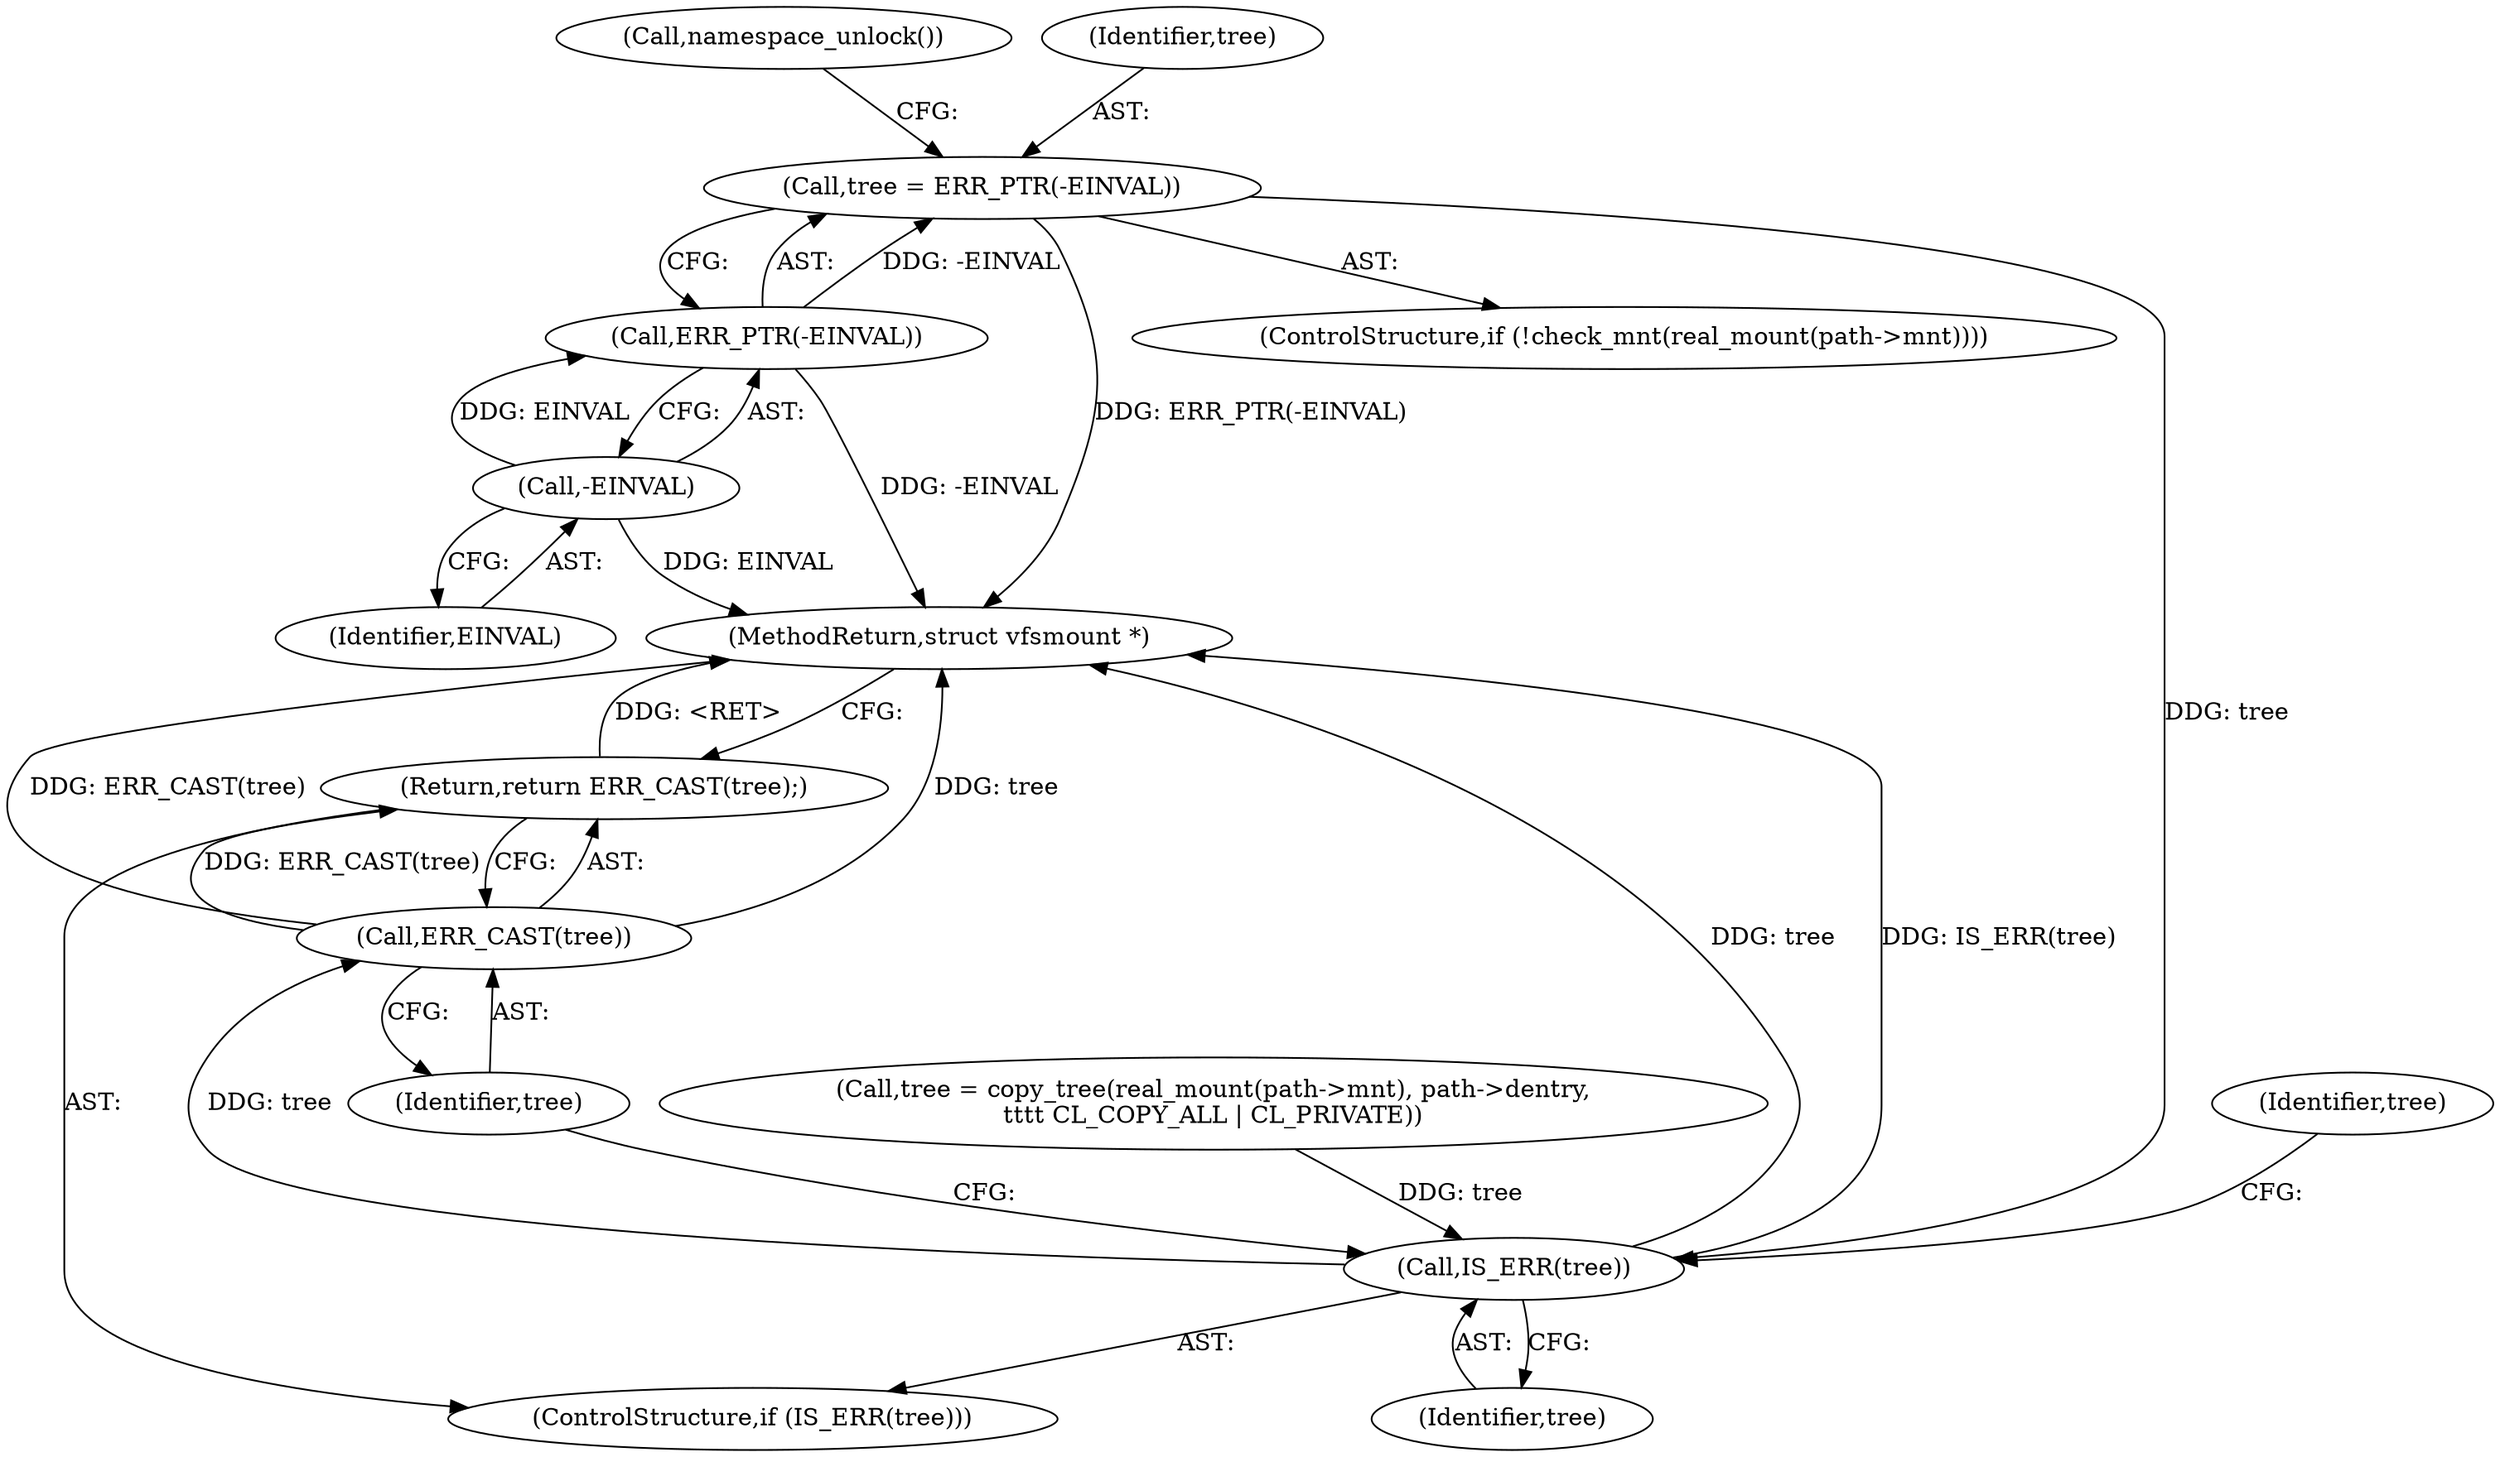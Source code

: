 digraph "0_linux_cd4a40174b71acd021877341684d8bb1dc8ea4ae@pointer" {
"1000112" [label="(Call,tree = ERR_PTR(-EINVAL))"];
"1000114" [label="(Call,ERR_PTR(-EINVAL))"];
"1000115" [label="(Call,-EINVAL)"];
"1000133" [label="(Call,IS_ERR(tree))"];
"1000136" [label="(Call,ERR_CAST(tree))"];
"1000135" [label="(Return,return ERR_CAST(tree);)"];
"1000133" [label="(Call,IS_ERR(tree))"];
"1000118" [label="(Call,tree = copy_tree(real_mount(path->mnt), path->dentry,\n\t\t\t\t CL_COPY_ALL | CL_PRIVATE))"];
"1000141" [label="(Identifier,tree)"];
"1000105" [label="(ControlStructure,if (!check_mnt(real_mount(path->mnt))))"];
"1000131" [label="(Call,namespace_unlock())"];
"1000112" [label="(Call,tree = ERR_PTR(-EINVAL))"];
"1000113" [label="(Identifier,tree)"];
"1000116" [label="(Identifier,EINVAL)"];
"1000132" [label="(ControlStructure,if (IS_ERR(tree)))"];
"1000135" [label="(Return,return ERR_CAST(tree);)"];
"1000137" [label="(Identifier,tree)"];
"1000136" [label="(Call,ERR_CAST(tree))"];
"1000143" [label="(MethodReturn,struct vfsmount *)"];
"1000114" [label="(Call,ERR_PTR(-EINVAL))"];
"1000134" [label="(Identifier,tree)"];
"1000115" [label="(Call,-EINVAL)"];
"1000112" -> "1000105"  [label="AST: "];
"1000112" -> "1000114"  [label="CFG: "];
"1000113" -> "1000112"  [label="AST: "];
"1000114" -> "1000112"  [label="AST: "];
"1000131" -> "1000112"  [label="CFG: "];
"1000112" -> "1000143"  [label="DDG: ERR_PTR(-EINVAL)"];
"1000114" -> "1000112"  [label="DDG: -EINVAL"];
"1000112" -> "1000133"  [label="DDG: tree"];
"1000114" -> "1000115"  [label="CFG: "];
"1000115" -> "1000114"  [label="AST: "];
"1000114" -> "1000143"  [label="DDG: -EINVAL"];
"1000115" -> "1000114"  [label="DDG: EINVAL"];
"1000115" -> "1000116"  [label="CFG: "];
"1000116" -> "1000115"  [label="AST: "];
"1000115" -> "1000143"  [label="DDG: EINVAL"];
"1000133" -> "1000132"  [label="AST: "];
"1000133" -> "1000134"  [label="CFG: "];
"1000134" -> "1000133"  [label="AST: "];
"1000137" -> "1000133"  [label="CFG: "];
"1000141" -> "1000133"  [label="CFG: "];
"1000133" -> "1000143"  [label="DDG: tree"];
"1000133" -> "1000143"  [label="DDG: IS_ERR(tree)"];
"1000118" -> "1000133"  [label="DDG: tree"];
"1000133" -> "1000136"  [label="DDG: tree"];
"1000136" -> "1000135"  [label="AST: "];
"1000136" -> "1000137"  [label="CFG: "];
"1000137" -> "1000136"  [label="AST: "];
"1000135" -> "1000136"  [label="CFG: "];
"1000136" -> "1000143"  [label="DDG: ERR_CAST(tree)"];
"1000136" -> "1000143"  [label="DDG: tree"];
"1000136" -> "1000135"  [label="DDG: ERR_CAST(tree)"];
"1000135" -> "1000132"  [label="AST: "];
"1000143" -> "1000135"  [label="CFG: "];
"1000135" -> "1000143"  [label="DDG: <RET>"];
}
